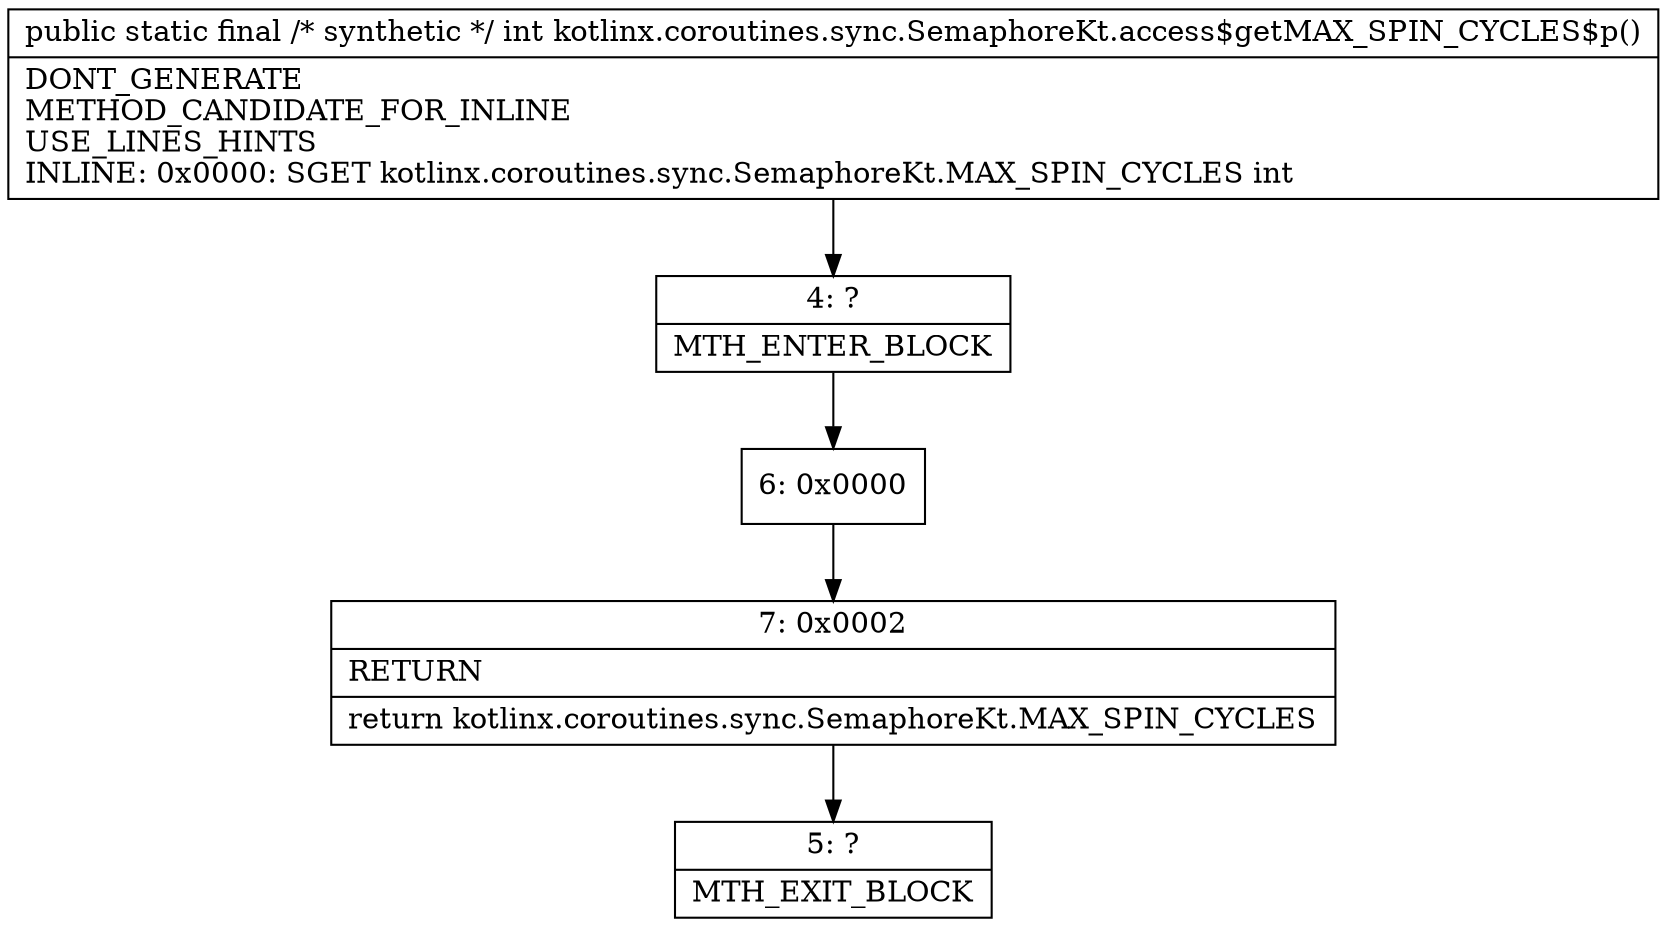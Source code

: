 digraph "CFG forkotlinx.coroutines.sync.SemaphoreKt.access$getMAX_SPIN_CYCLES$p()I" {
Node_4 [shape=record,label="{4\:\ ?|MTH_ENTER_BLOCK\l}"];
Node_6 [shape=record,label="{6\:\ 0x0000}"];
Node_7 [shape=record,label="{7\:\ 0x0002|RETURN\l|return kotlinx.coroutines.sync.SemaphoreKt.MAX_SPIN_CYCLES\l}"];
Node_5 [shape=record,label="{5\:\ ?|MTH_EXIT_BLOCK\l}"];
MethodNode[shape=record,label="{public static final \/* synthetic *\/ int kotlinx.coroutines.sync.SemaphoreKt.access$getMAX_SPIN_CYCLES$p()  | DONT_GENERATE\lMETHOD_CANDIDATE_FOR_INLINE\lUSE_LINES_HINTS\lINLINE: 0x0000: SGET   kotlinx.coroutines.sync.SemaphoreKt.MAX_SPIN_CYCLES int\l}"];
MethodNode -> Node_4;Node_4 -> Node_6;
Node_6 -> Node_7;
Node_7 -> Node_5;
}

